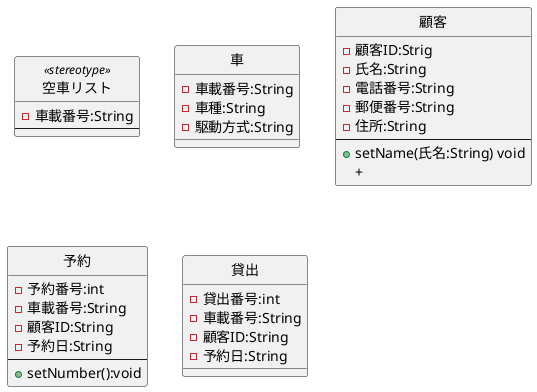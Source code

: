 @startuml 車両貸出
class 空車リスト <<stereotype>> {
- 車載番号:String
---
}
class 車 {
- 車載番号:String 
- 車種:String
- 駆動方式:String
}
class 顧客 {
-顧客ID:Strig
-氏名:String 
-電話番号:String 
-郵便番号:String
-住所:String
---
+ setName(氏名:String) void
+
}
class 予約 {
- 予約番号:int
- 車載番号:String
- 顧客ID:String
- 予約日:String
---
+ setNumber():void
}

class 貸出{
- 貸出番号:int
- 車載番号:String
- 顧客ID:String
- 予約日:String
}
hide 空車リスト circle
hide 車 circle
hide 顧客 circle
hide 予約 circle
hide 貸出 circle
@enduml